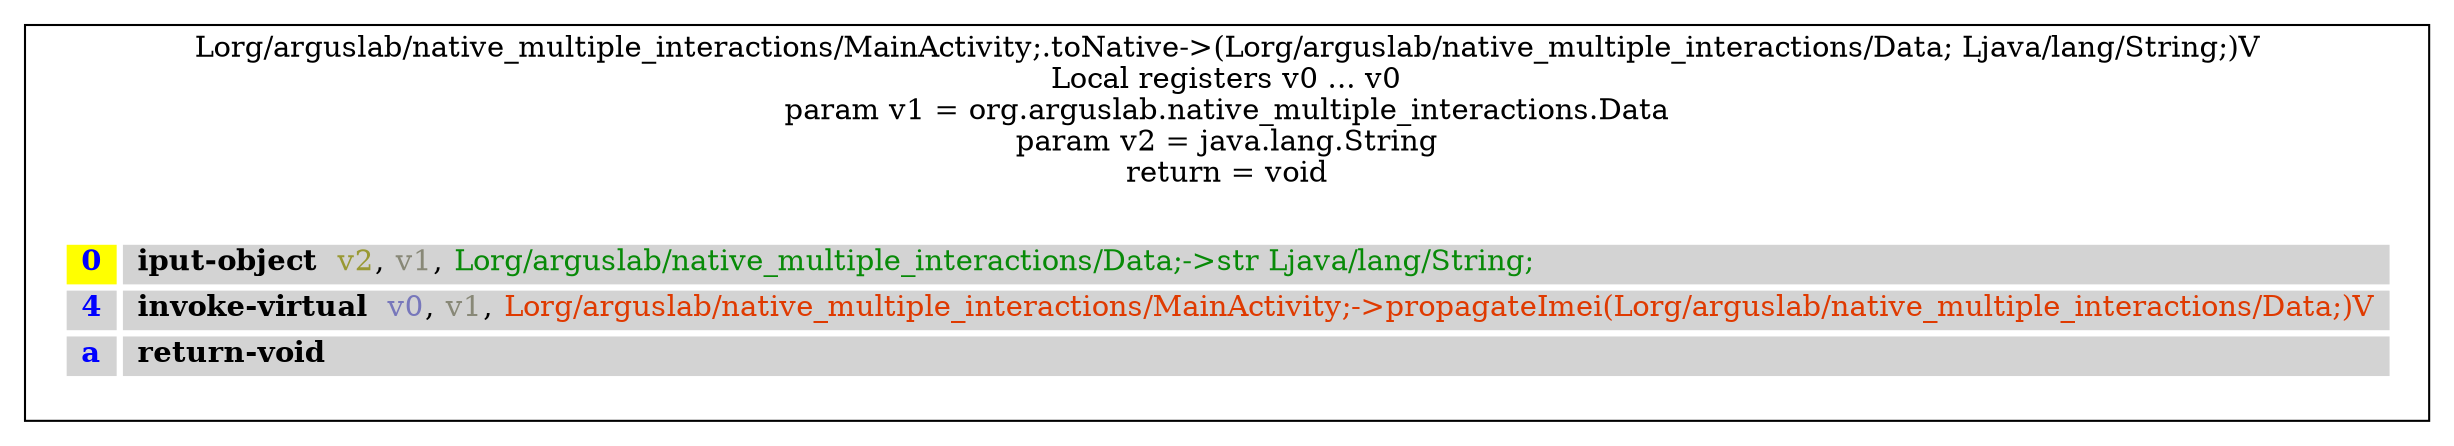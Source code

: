 digraph G {
	graph [bb="0,0,1170,206",
		rankdir=TB
	];
	node [label="\N",
		shape=plaintext
	];
	subgraph cluster_3f25fefddafc951384205e51582fb88b {
		graph [bb="8,8,1162,198",
			label="Lorg/arguslab/native_multiple_interactions/MainActivity;.toNative->(Lorg/arguslab/native_multiple_interactions/Data; Ljava/lang/\
String;)V\nLocal registers v0 ... v0\nparam v1 = org.arguslab.native_multiple_interactions.Data\nparam v2 = java.lang.String\nreturn = \
void",
			lheight=1.04,
			lp="585,156.5",
			lwidth=13.76
		];
		struct_93270aed6564f2bc42a96b6251e43ba4	[height=1.2639,
			label=<
<TABLE BORDER="0" CELLBORDER="0" CELLSPACING="3">
<TR><TD PORT="header"></TD></TR>
<TR><TD ALIGN="LEFT" BGCOLOR="yellow"> <FONT FACE="Times-Bold" color="blue">0</FONT> </TD><TD ALIGN="LEFT" BGCOLOR="lightgray"> <FONT FACE="Times-Bold" color="black">iput-object </FONT> <FONT color="#999933">v2</FONT>, <FONT color="#888877">v1</FONT>, <FONT color="#088A08">Lorg/arguslab/native_multiple_interactions/Data;-&gt;str Ljava/lang/String;</FONT> </TD></TR>
<TR><TD ALIGN="LEFT" BGCOLOR="lightgray"> <FONT FACE="Times-Bold" color="blue">4</FONT> </TD><TD ALIGN="LEFT" BGCOLOR="lightgray"> <FONT FACE="Times-Bold" color="black">invoke-virtual </FONT> <FONT color="#7777BB">v0</FONT>, <FONT color="#888877">v1</FONT>, <FONT color="#DF3A01">Lorg/arguslab/native_multiple_interactions/MainActivity;-&gt;propagateImei(Lorg/arguslab/native_multiple_interactions/Data;)V</FONT> </TD></TR>
<TR><TD ALIGN="LEFT" BGCOLOR="lightgray"> <FONT FACE="Times-Bold" color="blue">a</FONT> </TD><TD ALIGN="LEFT" BGCOLOR="lightgray"> <FONT FACE="Times-Bold" color="black">return-void </FONT>  </TD></TR>
<TR><TD PORT="tail"></TD></TR>
</TABLE>>,
			pos="585,61.5",
			width=15.792];
	}
}
